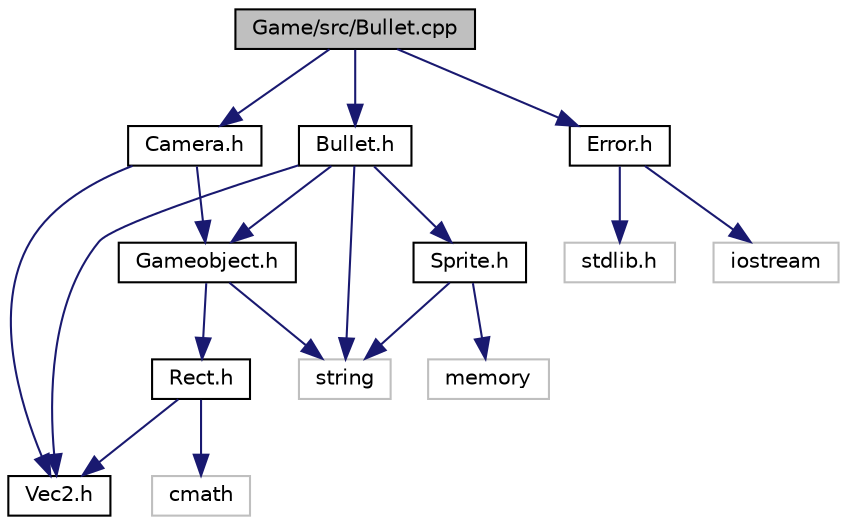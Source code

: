 digraph "Game/src/Bullet.cpp"
{
  edge [fontname="Helvetica",fontsize="10",labelfontname="Helvetica",labelfontsize="10"];
  node [fontname="Helvetica",fontsize="10",shape=record];
  Node1 [label="Game/src/Bullet.cpp",height=0.2,width=0.4,color="black", fillcolor="grey75", style="filled", fontcolor="black"];
  Node1 -> Node2 [color="midnightblue",fontsize="10",style="solid",fontname="Helvetica"];
  Node2 [label="Bullet.h",height=0.2,width=0.4,color="black", fillcolor="white", style="filled",URL="$Bullet_8h.html"];
  Node2 -> Node3 [color="midnightblue",fontsize="10",style="solid",fontname="Helvetica"];
  Node3 [label="Gameobject.h",height=0.2,width=0.4,color="black", fillcolor="white", style="filled",URL="$Gameobject_8h.html"];
  Node3 -> Node4 [color="midnightblue",fontsize="10",style="solid",fontname="Helvetica"];
  Node4 [label="Rect.h",height=0.2,width=0.4,color="black", fillcolor="white", style="filled",URL="$Rect_8h.html"];
  Node4 -> Node5 [color="midnightblue",fontsize="10",style="solid",fontname="Helvetica"];
  Node5 [label="Vec2.h",height=0.2,width=0.4,color="black", fillcolor="white", style="filled",URL="$Vec2_8h.html"];
  Node4 -> Node6 [color="midnightblue",fontsize="10",style="solid",fontname="Helvetica"];
  Node6 [label="cmath",height=0.2,width=0.4,color="grey75", fillcolor="white", style="filled"];
  Node3 -> Node7 [color="midnightblue",fontsize="10",style="solid",fontname="Helvetica"];
  Node7 [label="string",height=0.2,width=0.4,color="grey75", fillcolor="white", style="filled"];
  Node2 -> Node8 [color="midnightblue",fontsize="10",style="solid",fontname="Helvetica"];
  Node8 [label="Sprite.h",height=0.2,width=0.4,color="black", fillcolor="white", style="filled",URL="$Sprite_8h.html"];
  Node8 -> Node7 [color="midnightblue",fontsize="10",style="solid",fontname="Helvetica"];
  Node8 -> Node9 [color="midnightblue",fontsize="10",style="solid",fontname="Helvetica"];
  Node9 [label="memory",height=0.2,width=0.4,color="grey75", fillcolor="white", style="filled"];
  Node2 -> Node5 [color="midnightblue",fontsize="10",style="solid",fontname="Helvetica"];
  Node2 -> Node7 [color="midnightblue",fontsize="10",style="solid",fontname="Helvetica"];
  Node1 -> Node10 [color="midnightblue",fontsize="10",style="solid",fontname="Helvetica"];
  Node10 [label="Camera.h",height=0.2,width=0.4,color="black", fillcolor="white", style="filled",URL="$Camera_8h.html"];
  Node10 -> Node3 [color="midnightblue",fontsize="10",style="solid",fontname="Helvetica"];
  Node10 -> Node5 [color="midnightblue",fontsize="10",style="solid",fontname="Helvetica"];
  Node1 -> Node11 [color="midnightblue",fontsize="10",style="solid",fontname="Helvetica"];
  Node11 [label="Error.h",height=0.2,width=0.4,color="black", fillcolor="white", style="filled",URL="$Error_8h.html"];
  Node11 -> Node12 [color="midnightblue",fontsize="10",style="solid",fontname="Helvetica"];
  Node12 [label="iostream",height=0.2,width=0.4,color="grey75", fillcolor="white", style="filled"];
  Node11 -> Node13 [color="midnightblue",fontsize="10",style="solid",fontname="Helvetica"];
  Node13 [label="stdlib.h",height=0.2,width=0.4,color="grey75", fillcolor="white", style="filled"];
}
